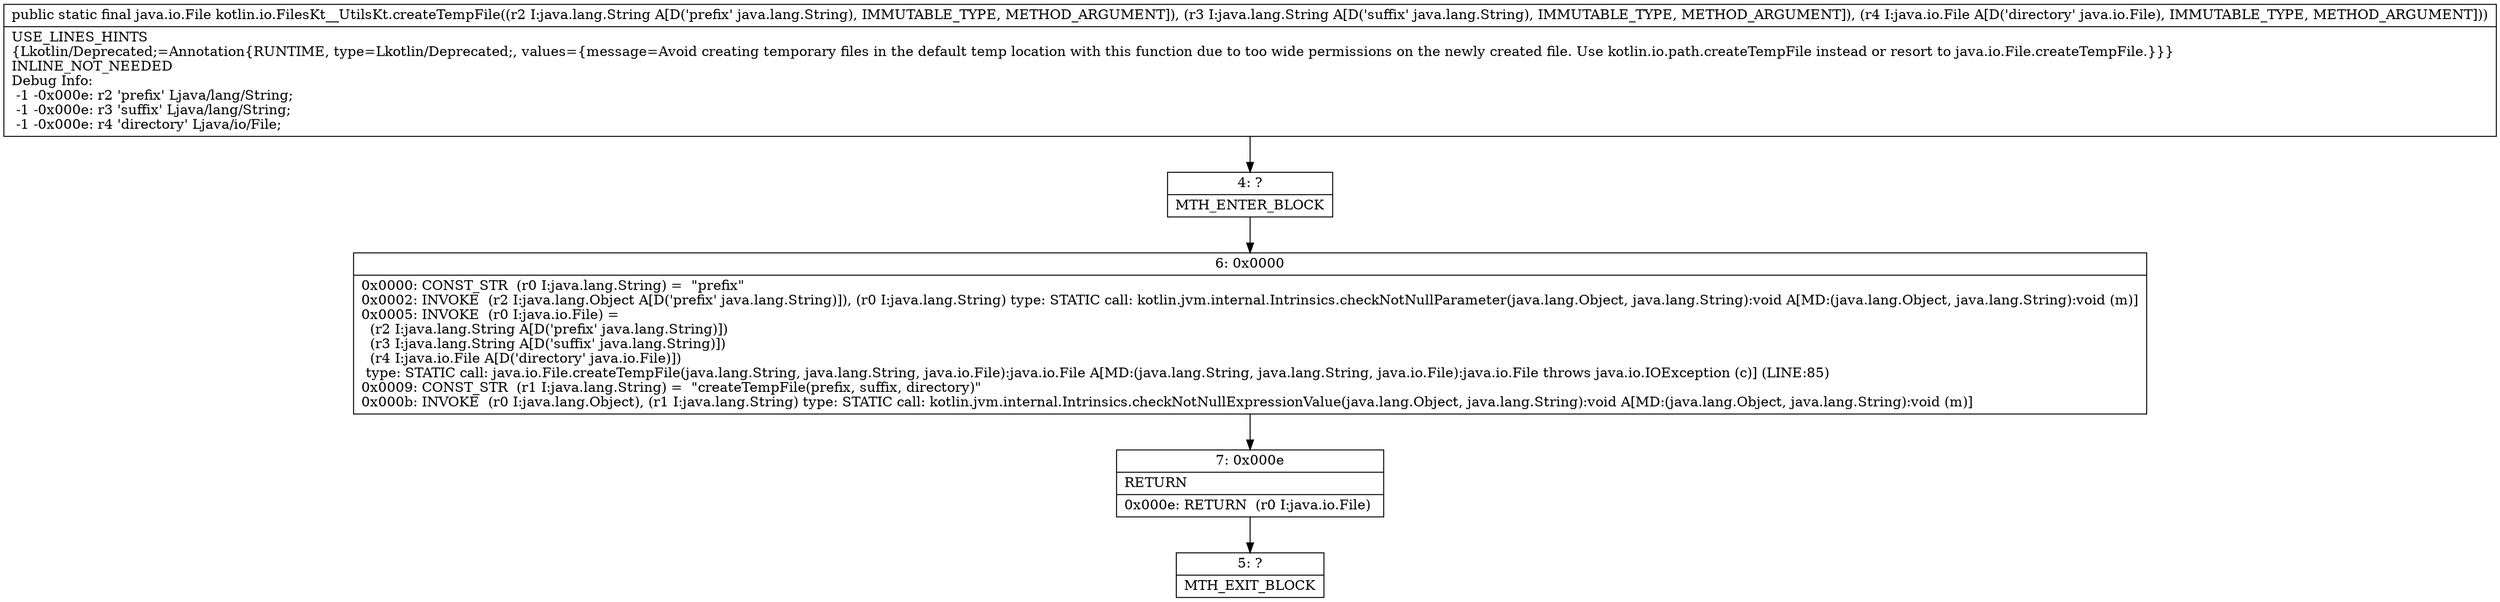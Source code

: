 digraph "CFG forkotlin.io.FilesKt__UtilsKt.createTempFile(Ljava\/lang\/String;Ljava\/lang\/String;Ljava\/io\/File;)Ljava\/io\/File;" {
Node_4 [shape=record,label="{4\:\ ?|MTH_ENTER_BLOCK\l}"];
Node_6 [shape=record,label="{6\:\ 0x0000|0x0000: CONST_STR  (r0 I:java.lang.String) =  \"prefix\" \l0x0002: INVOKE  (r2 I:java.lang.Object A[D('prefix' java.lang.String)]), (r0 I:java.lang.String) type: STATIC call: kotlin.jvm.internal.Intrinsics.checkNotNullParameter(java.lang.Object, java.lang.String):void A[MD:(java.lang.Object, java.lang.String):void (m)]\l0x0005: INVOKE  (r0 I:java.io.File) = \l  (r2 I:java.lang.String A[D('prefix' java.lang.String)])\l  (r3 I:java.lang.String A[D('suffix' java.lang.String)])\l  (r4 I:java.io.File A[D('directory' java.io.File)])\l type: STATIC call: java.io.File.createTempFile(java.lang.String, java.lang.String, java.io.File):java.io.File A[MD:(java.lang.String, java.lang.String, java.io.File):java.io.File throws java.io.IOException (c)] (LINE:85)\l0x0009: CONST_STR  (r1 I:java.lang.String) =  \"createTempFile(prefix, suffix, directory)\" \l0x000b: INVOKE  (r0 I:java.lang.Object), (r1 I:java.lang.String) type: STATIC call: kotlin.jvm.internal.Intrinsics.checkNotNullExpressionValue(java.lang.Object, java.lang.String):void A[MD:(java.lang.Object, java.lang.String):void (m)]\l}"];
Node_7 [shape=record,label="{7\:\ 0x000e|RETURN\l|0x000e: RETURN  (r0 I:java.io.File) \l}"];
Node_5 [shape=record,label="{5\:\ ?|MTH_EXIT_BLOCK\l}"];
MethodNode[shape=record,label="{public static final java.io.File kotlin.io.FilesKt__UtilsKt.createTempFile((r2 I:java.lang.String A[D('prefix' java.lang.String), IMMUTABLE_TYPE, METHOD_ARGUMENT]), (r3 I:java.lang.String A[D('suffix' java.lang.String), IMMUTABLE_TYPE, METHOD_ARGUMENT]), (r4 I:java.io.File A[D('directory' java.io.File), IMMUTABLE_TYPE, METHOD_ARGUMENT]))  | USE_LINES_HINTS\l\{Lkotlin\/Deprecated;=Annotation\{RUNTIME, type=Lkotlin\/Deprecated;, values=\{message=Avoid creating temporary files in the default temp location with this function due to too wide permissions on the newly created file. Use kotlin.io.path.createTempFile instead or resort to java.io.File.createTempFile.\}\}\}\lINLINE_NOT_NEEDED\lDebug Info:\l  \-1 \-0x000e: r2 'prefix' Ljava\/lang\/String;\l  \-1 \-0x000e: r3 'suffix' Ljava\/lang\/String;\l  \-1 \-0x000e: r4 'directory' Ljava\/io\/File;\l}"];
MethodNode -> Node_4;Node_4 -> Node_6;
Node_6 -> Node_7;
Node_7 -> Node_5;
}

